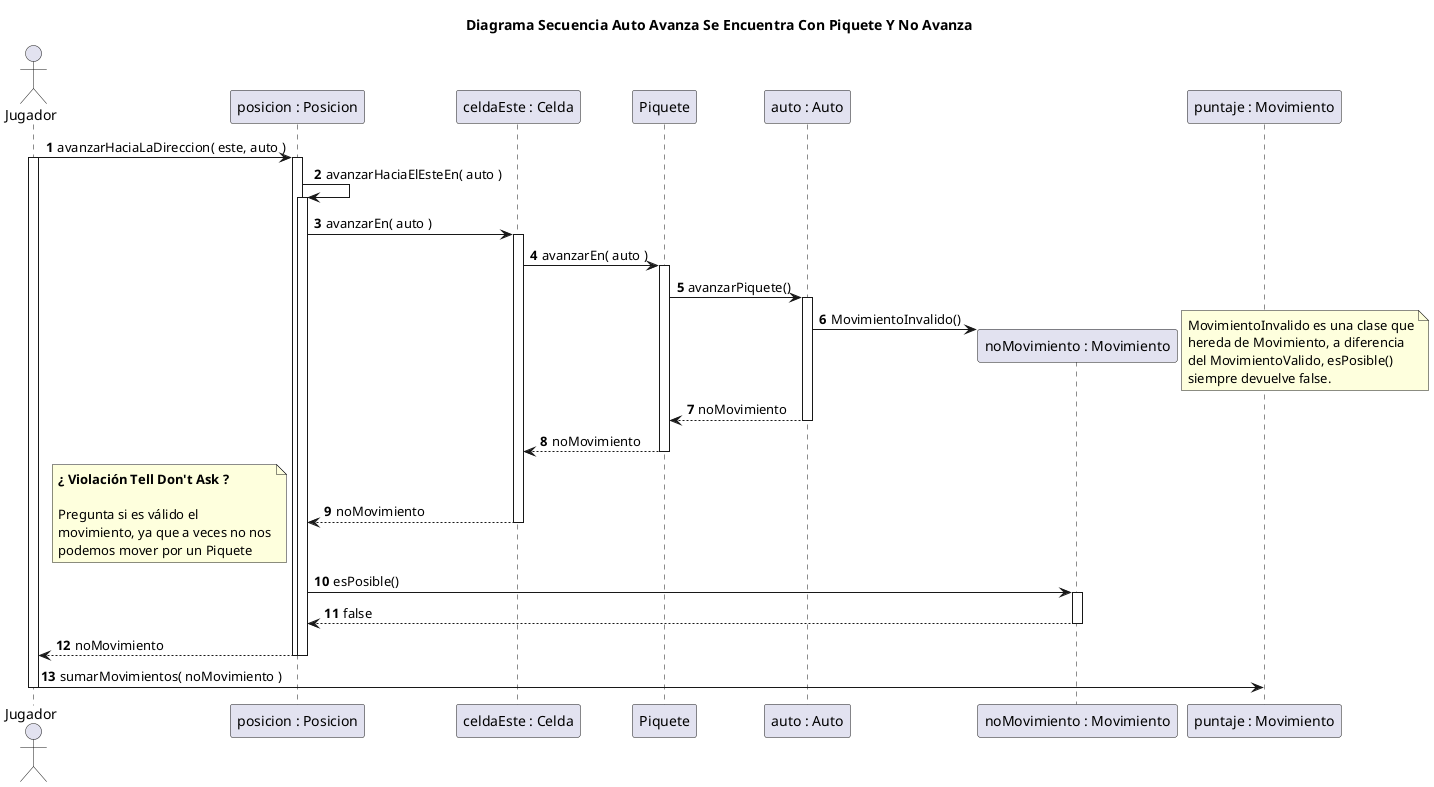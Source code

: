 @startuml
title Diagrama Secuencia Auto Avanza Se Encuentra Con Piquete Y No Avanza

autonumber

actor Jugador

Jugador -> "posicion : Posicion"++: avanzarHaciaLaDireccion( este, auto )

activate Jugador
"posicion : Posicion" -> "posicion : Posicion"++: avanzarHaciaElEsteEn( auto )


"posicion : Posicion" -> "celdaEste : Celda"++: avanzarEn( auto )


"celdaEste : Celda" -> Piquete++: avanzarEn( auto )
Piquete -> "auto : Auto"++: avanzarPiquete()
create "noMovimiento : Movimiento"
"auto : Auto" -> "noMovimiento : Movimiento": MovimientoInvalido()

note right
    MovimientoInvalido es una clase que
    hereda de Movimiento, a diferencia
    del MovimientoValido, esPosible()
    siempre devuelve false.
end note

"auto : Auto" --> Piquete: noMovimiento
deactivate "auto : Auto"
Piquete --> "celdaEste : Celda": noMovimiento
deactivate Piquete
"celdaEste : Celda" --> "posicion : Posicion": noMovimiento
deactivate "celdaEste : Celda"

note left
**¿ Violación Tell Don't Ask ?**

Pregunta si es válido el
movimiento, ya que a veces no nos
podemos mover por un Piquete
end note

"noMovimiento : Movimiento" <- "posicion : Posicion"++: esPosible()
"noMovimiento : Movimiento" --> "posicion : Posicion": false
deactivate "noMovimiento : Movimiento"

"posicion : Posicion" --> Jugador--: noMovimiento
deactivate "posicion : Posicion"
deactivate "posicion : Posicion"

Jugador -> "puntaje : Movimiento": sumarMovimientos( noMovimiento )
deactivate Jugador

@enduml